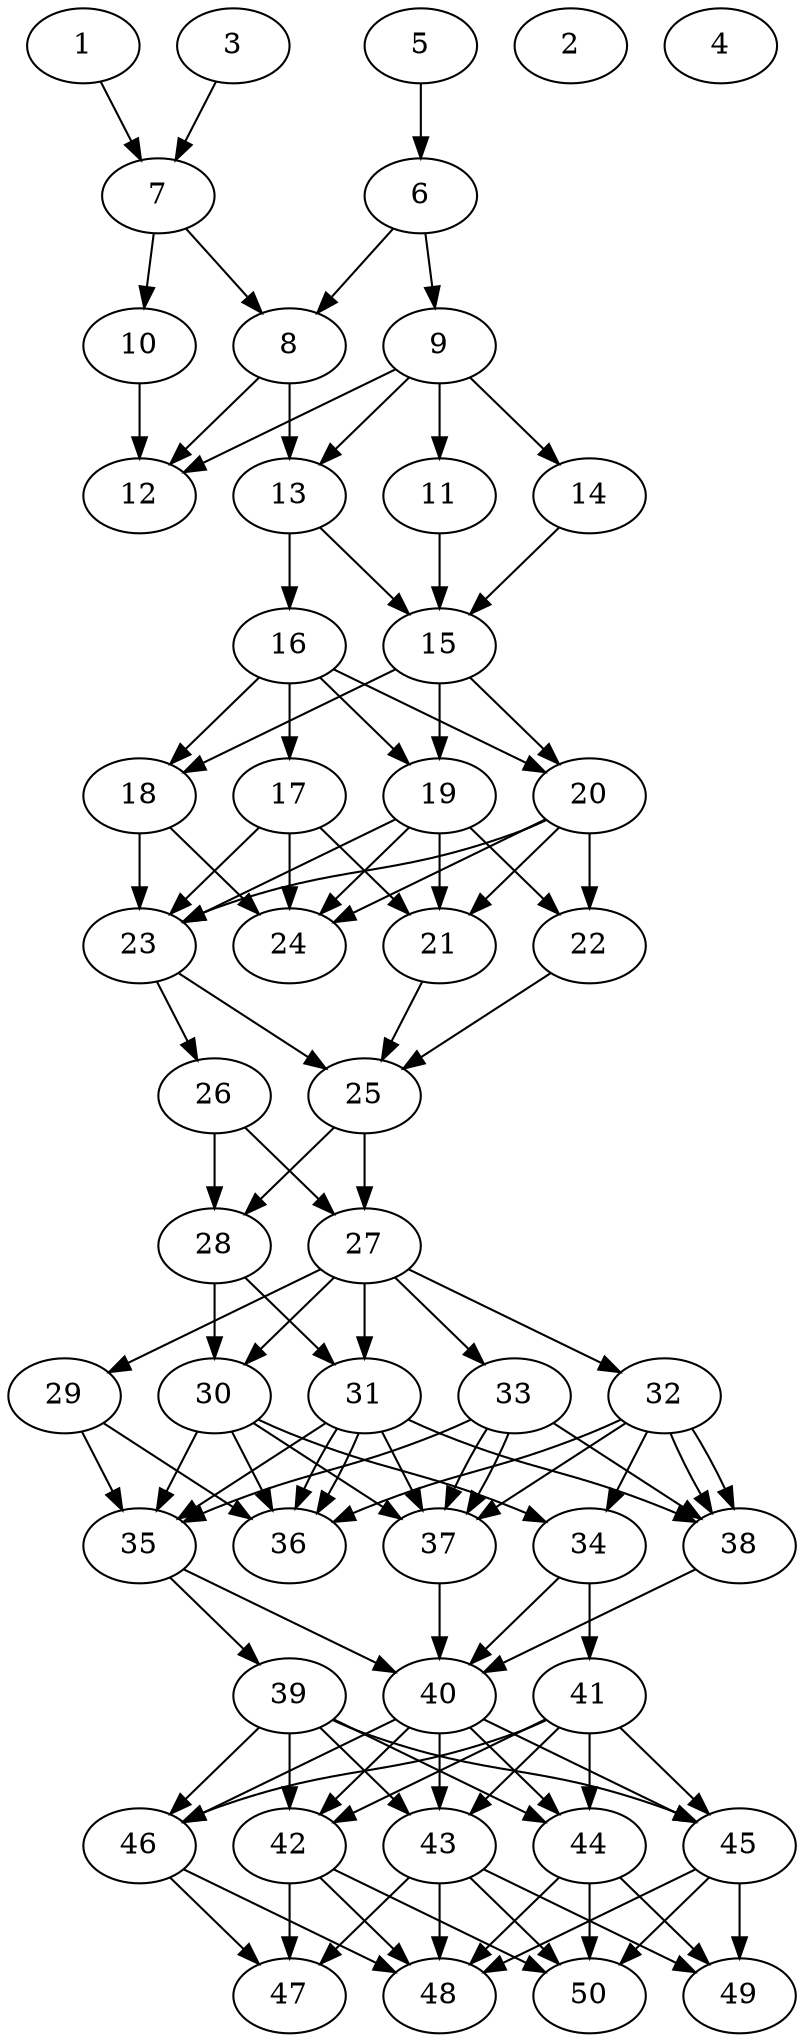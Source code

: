 // DAG automatically generated by daggen at Tue Aug  6 16:32:29 2019
// ./daggen --dot -n 50 --ccr 0.3 --fat 0.4 --regular 0.5 --density 0.9 --mindata 5242880 --maxdata 52428800 
digraph G {
  1 [size="159034027", alpha="0.03", expect_size="47710208"] 
  1 -> 7 [size ="47710208"]
  2 [size="116241067", alpha="0.11", expect_size="34872320"] 
  3 [size="146210133", alpha="0.17", expect_size="43863040"] 
  3 -> 7 [size ="43863040"]
  4 [size="92559360", alpha="0.02", expect_size="27767808"] 
  5 [size="149538133", alpha="0.15", expect_size="44861440"] 
  5 -> 6 [size ="44861440"]
  6 [size="30573227", alpha="0.10", expect_size="9171968"] 
  6 -> 8 [size ="9171968"]
  6 -> 9 [size ="9171968"]
  7 [size="33853440", alpha="0.01", expect_size="10156032"] 
  7 -> 8 [size ="10156032"]
  7 -> 10 [size ="10156032"]
  8 [size="56538453", alpha="0.12", expect_size="16961536"] 
  8 -> 12 [size ="16961536"]
  8 -> 13 [size ="16961536"]
  9 [size="57869653", alpha="0.09", expect_size="17360896"] 
  9 -> 11 [size ="17360896"]
  9 -> 12 [size ="17360896"]
  9 -> 13 [size ="17360896"]
  9 -> 14 [size ="17360896"]
  10 [size="25937920", alpha="0.09", expect_size="7781376"] 
  10 -> 12 [size ="7781376"]
  11 [size="128576853", alpha="0.17", expect_size="38573056"] 
  11 -> 15 [size ="38573056"]
  12 [size="153593173", alpha="0.16", expect_size="46077952"] 
  13 [size="79769600", alpha="0.16", expect_size="23930880"] 
  13 -> 15 [size ="23930880"]
  13 -> 16 [size ="23930880"]
  14 [size="56408747", alpha="0.12", expect_size="16922624"] 
  14 -> 15 [size ="16922624"]
  15 [size="71137280", alpha="0.12", expect_size="21341184"] 
  15 -> 18 [size ="21341184"]
  15 -> 19 [size ="21341184"]
  15 -> 20 [size ="21341184"]
  16 [size="29726720", alpha="0.15", expect_size="8918016"] 
  16 -> 17 [size ="8918016"]
  16 -> 18 [size ="8918016"]
  16 -> 19 [size ="8918016"]
  16 -> 20 [size ="8918016"]
  17 [size="109994667", alpha="0.04", expect_size="32998400"] 
  17 -> 21 [size ="32998400"]
  17 -> 23 [size ="32998400"]
  17 -> 24 [size ="32998400"]
  18 [size="117896533", alpha="0.04", expect_size="35368960"] 
  18 -> 23 [size ="35368960"]
  18 -> 24 [size ="35368960"]
  19 [size="51063467", alpha="0.04", expect_size="15319040"] 
  19 -> 21 [size ="15319040"]
  19 -> 22 [size ="15319040"]
  19 -> 23 [size ="15319040"]
  19 -> 24 [size ="15319040"]
  20 [size="121292800", alpha="0.11", expect_size="36387840"] 
  20 -> 21 [size ="36387840"]
  20 -> 22 [size ="36387840"]
  20 -> 23 [size ="36387840"]
  20 -> 24 [size ="36387840"]
  21 [size="32273067", alpha="0.16", expect_size="9681920"] 
  21 -> 25 [size ="9681920"]
  22 [size="168946347", alpha="0.14", expect_size="50683904"] 
  22 -> 25 [size ="50683904"]
  23 [size="135202133", alpha="0.08", expect_size="40560640"] 
  23 -> 25 [size ="40560640"]
  23 -> 26 [size ="40560640"]
  24 [size="106820267", alpha="0.11", expect_size="32046080"] 
  25 [size="43625813", alpha="0.11", expect_size="13087744"] 
  25 -> 27 [size ="13087744"]
  25 -> 28 [size ="13087744"]
  26 [size="141028693", alpha="0.13", expect_size="42308608"] 
  26 -> 27 [size ="42308608"]
  26 -> 28 [size ="42308608"]
  27 [size="105031680", alpha="0.17", expect_size="31509504"] 
  27 -> 29 [size ="31509504"]
  27 -> 30 [size ="31509504"]
  27 -> 31 [size ="31509504"]
  27 -> 32 [size ="31509504"]
  27 -> 33 [size ="31509504"]
  28 [size="134826667", alpha="0.06", expect_size="40448000"] 
  28 -> 30 [size ="40448000"]
  28 -> 31 [size ="40448000"]
  29 [size="167181653", alpha="0.20", expect_size="50154496"] 
  29 -> 35 [size ="50154496"]
  29 -> 36 [size ="50154496"]
  30 [size="45260800", alpha="0.15", expect_size="13578240"] 
  30 -> 34 [size ="13578240"]
  30 -> 35 [size ="13578240"]
  30 -> 36 [size ="13578240"]
  30 -> 37 [size ="13578240"]
  31 [size="134850560", alpha="0.04", expect_size="40455168"] 
  31 -> 35 [size ="40455168"]
  31 -> 36 [size ="40455168"]
  31 -> 36 [size ="40455168"]
  31 -> 37 [size ="40455168"]
  31 -> 38 [size ="40455168"]
  32 [size="105649493", alpha="0.11", expect_size="31694848"] 
  32 -> 34 [size ="31694848"]
  32 -> 36 [size ="31694848"]
  32 -> 37 [size ="31694848"]
  32 -> 38 [size ="31694848"]
  32 -> 38 [size ="31694848"]
  33 [size="56422400", alpha="0.05", expect_size="16926720"] 
  33 -> 35 [size ="16926720"]
  33 -> 37 [size ="16926720"]
  33 -> 37 [size ="16926720"]
  33 -> 38 [size ="16926720"]
  34 [size="115906560", alpha="0.04", expect_size="34771968"] 
  34 -> 40 [size ="34771968"]
  34 -> 41 [size ="34771968"]
  35 [size="44612267", alpha="0.11", expect_size="13383680"] 
  35 -> 39 [size ="13383680"]
  35 -> 40 [size ="13383680"]
  36 [size="131887787", alpha="0.18", expect_size="39566336"] 
  37 [size="76264107", alpha="0.18", expect_size="22879232"] 
  37 -> 40 [size ="22879232"]
  38 [size="51401387", alpha="0.10", expect_size="15420416"] 
  38 -> 40 [size ="15420416"]
  39 [size="96368640", alpha="0.07", expect_size="28910592"] 
  39 -> 42 [size ="28910592"]
  39 -> 43 [size ="28910592"]
  39 -> 44 [size ="28910592"]
  39 -> 45 [size ="28910592"]
  39 -> 46 [size ="28910592"]
  40 [size="94269440", alpha="0.17", expect_size="28280832"] 
  40 -> 42 [size ="28280832"]
  40 -> 43 [size ="28280832"]
  40 -> 44 [size ="28280832"]
  40 -> 45 [size ="28280832"]
  40 -> 46 [size ="28280832"]
  41 [size="53572267", alpha="0.08", expect_size="16071680"] 
  41 -> 42 [size ="16071680"]
  41 -> 43 [size ="16071680"]
  41 -> 44 [size ="16071680"]
  41 -> 45 [size ="16071680"]
  41 -> 46 [size ="16071680"]
  42 [size="85377707", alpha="0.19", expect_size="25613312"] 
  42 -> 47 [size ="25613312"]
  42 -> 48 [size ="25613312"]
  42 -> 50 [size ="25613312"]
  43 [size="168516267", alpha="0.05", expect_size="50554880"] 
  43 -> 47 [size ="50554880"]
  43 -> 48 [size ="50554880"]
  43 -> 49 [size ="50554880"]
  43 -> 50 [size ="50554880"]
  44 [size="50711893", alpha="0.02", expect_size="15213568"] 
  44 -> 48 [size ="15213568"]
  44 -> 49 [size ="15213568"]
  44 -> 50 [size ="15213568"]
  45 [size="85476693", alpha="0.03", expect_size="25643008"] 
  45 -> 48 [size ="25643008"]
  45 -> 49 [size ="25643008"]
  45 -> 50 [size ="25643008"]
  46 [size="169178453", alpha="0.19", expect_size="50753536"] 
  46 -> 47 [size ="50753536"]
  46 -> 48 [size ="50753536"]
  47 [size="156791467", alpha="0.07", expect_size="47037440"] 
  48 [size="140827307", alpha="0.09", expect_size="42248192"] 
  49 [size="64430080", alpha="0.10", expect_size="19329024"] 
  50 [size="118466560", alpha="0.15", expect_size="35539968"] 
}
